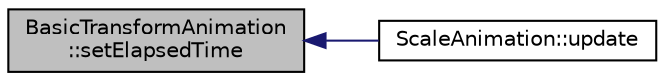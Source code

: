 digraph "BasicTransformAnimation::setElapsedTime"
{
  edge [fontname="Helvetica",fontsize="10",labelfontname="Helvetica",labelfontsize="10"];
  node [fontname="Helvetica",fontsize="10",shape=record];
  rankdir="LR";
  Node1 [label="BasicTransformAnimation\l::setElapsedTime",height=0.2,width=0.4,color="black", fillcolor="grey75", style="filled", fontcolor="black"];
  Node1 -> Node2 [dir="back",color="midnightblue",fontsize="10",style="solid"];
  Node2 [label="ScaleAnimation::update",height=0.2,width=0.4,color="black", fillcolor="white", style="filled",URL="$class_scale_animation.html#aaebd2e003860789ed140d42bd87e68bb"];
}
